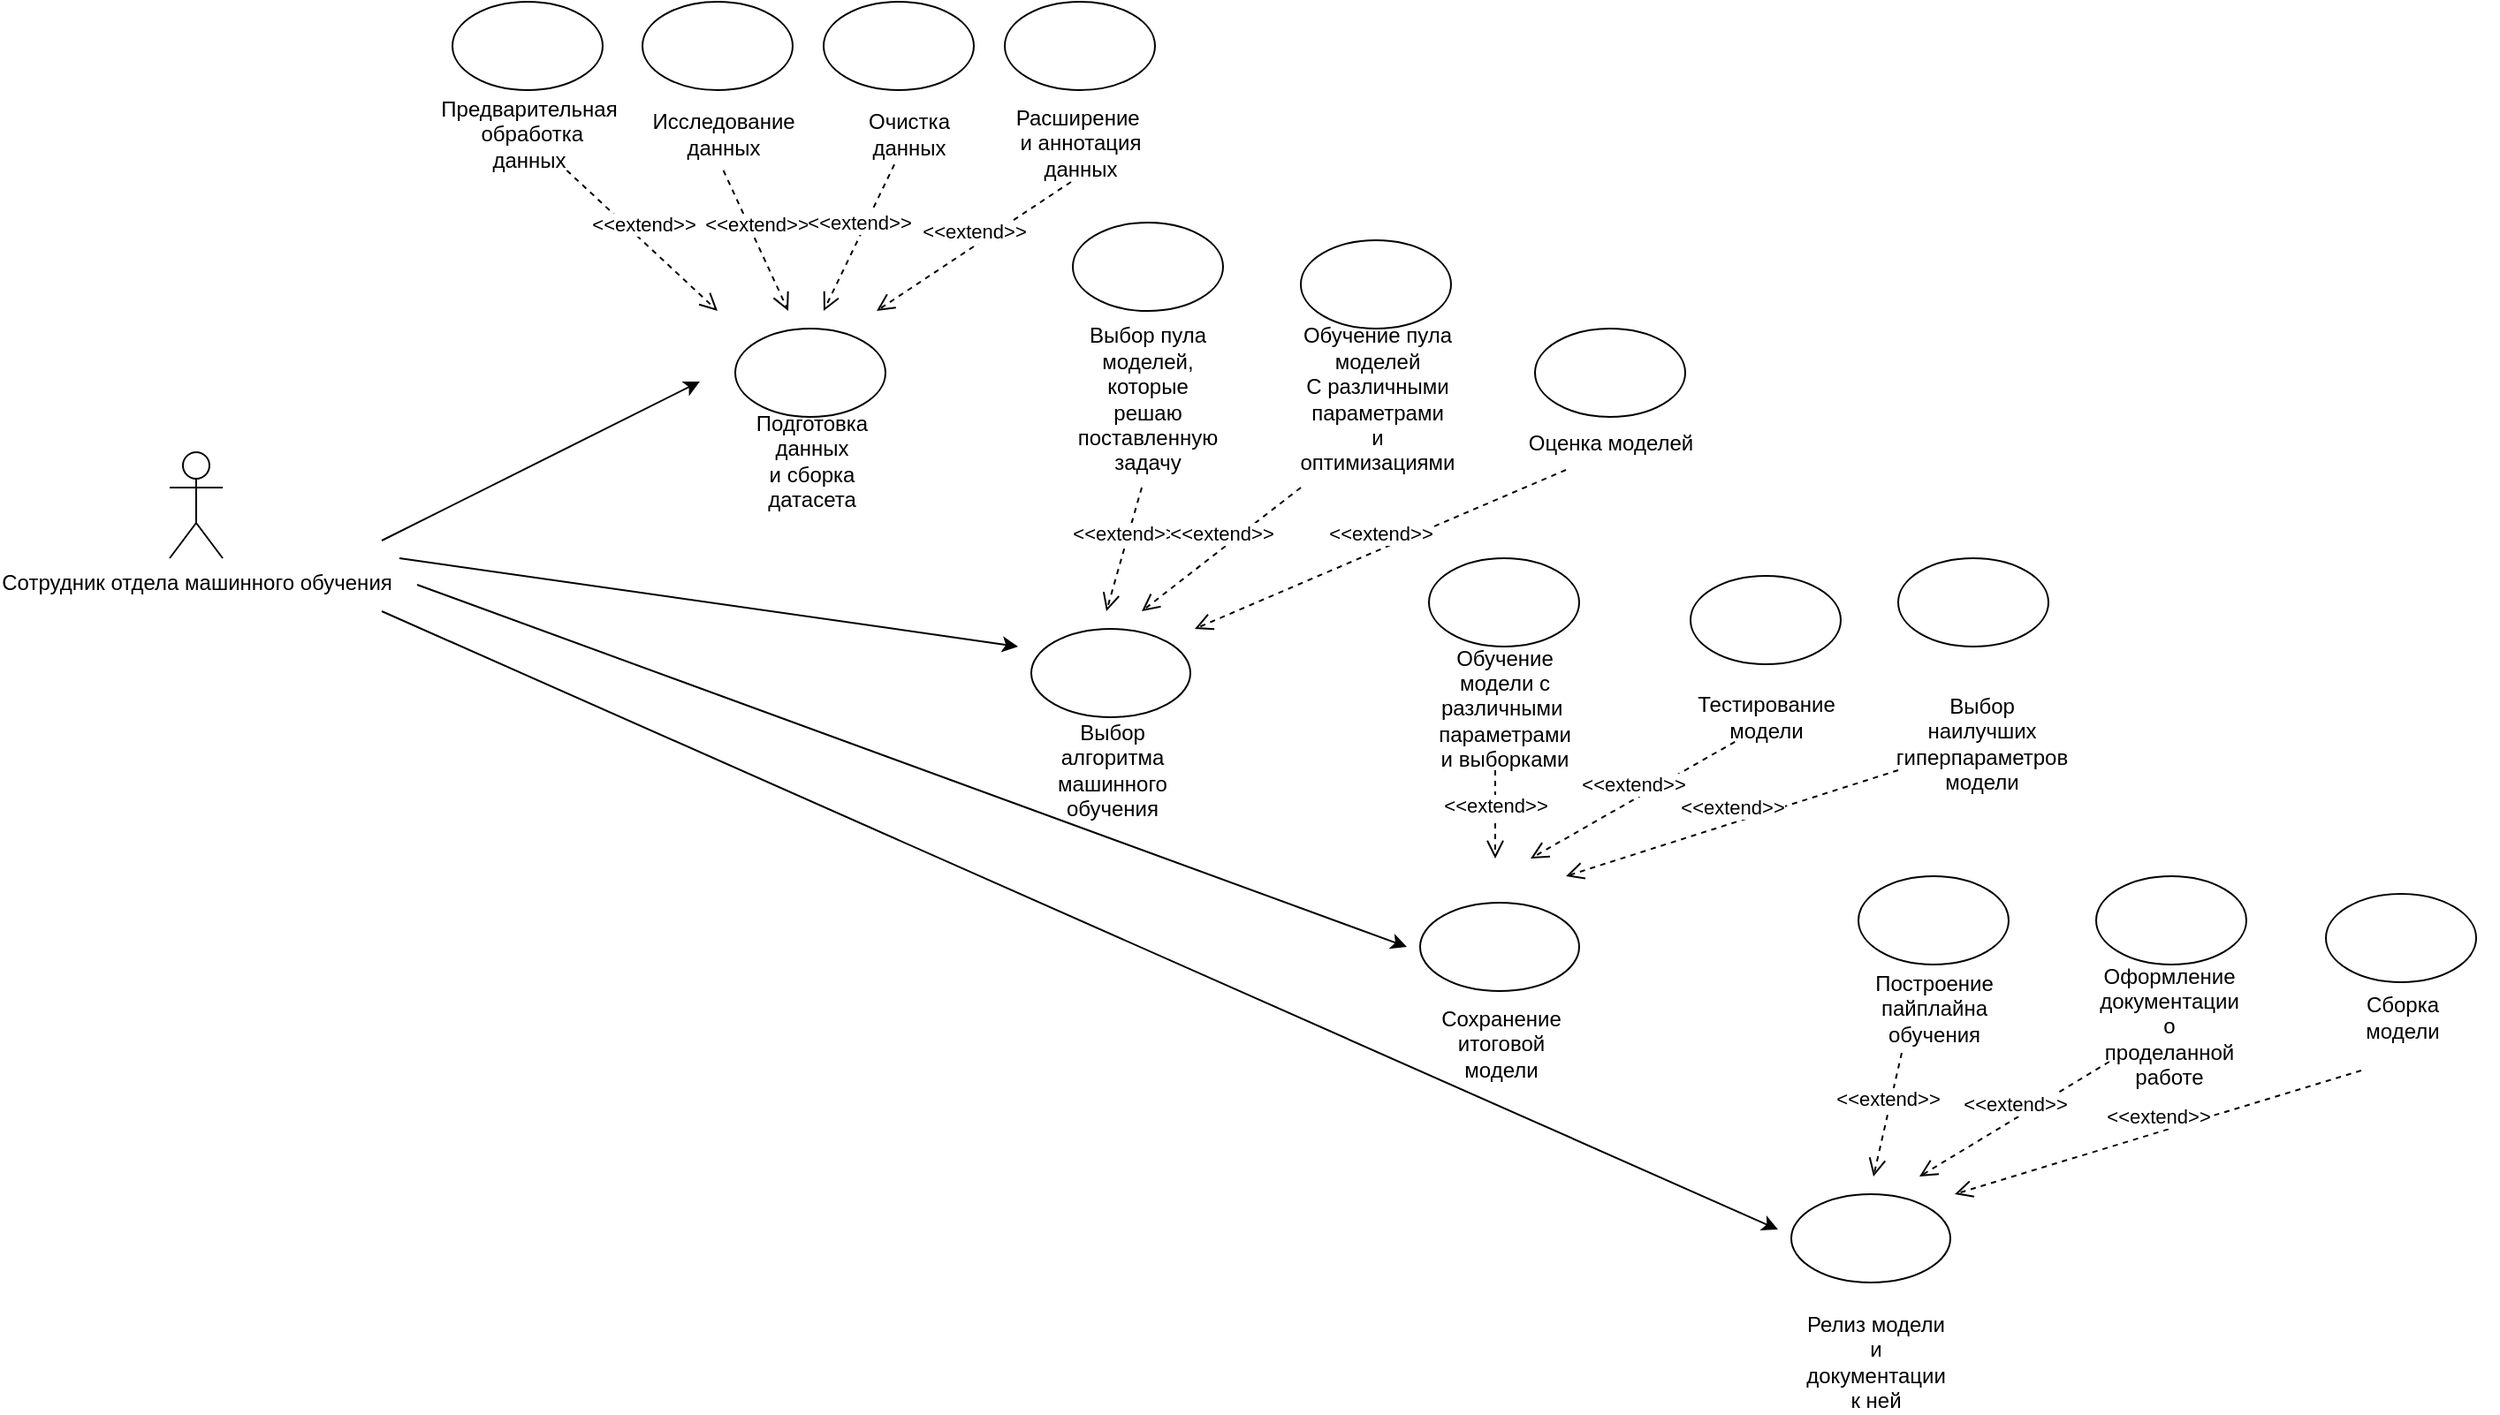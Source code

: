 <mxfile version="24.3.1" type="device">
  <diagram name="Страница — 1" id="mS6y18WWSoO-p8bVDKr0">
    <mxGraphModel dx="2920" dy="999" grid="1" gridSize="10" guides="1" tooltips="1" connect="1" arrows="1" fold="1" page="1" pageScale="1" pageWidth="827" pageHeight="1169" math="0" shadow="0">
      <root>
        <mxCell id="0" />
        <mxCell id="1" parent="0" />
        <mxCell id="UIsIOL__J16m5bJ6LyE6-1" value="Сотрудник отдела машинного обучения" style="shape=umlActor;verticalLabelPosition=bottom;verticalAlign=top;html=1;outlineConnect=0;" parent="1" vertex="1">
          <mxGeometry x="-140" y="340" width="30" height="60" as="geometry" />
        </mxCell>
        <mxCell id="UIsIOL__J16m5bJ6LyE6-3" value="" style="ellipse;whiteSpace=wrap;html=1;" parent="1" vertex="1">
          <mxGeometry x="180" y="270" width="85" height="50" as="geometry" />
        </mxCell>
        <mxCell id="UIsIOL__J16m5bJ6LyE6-4" value="" style="ellipse;whiteSpace=wrap;html=1;" parent="1" vertex="1">
          <mxGeometry x="347.5" y="440" width="90" height="50" as="geometry" />
        </mxCell>
        <mxCell id="UIsIOL__J16m5bJ6LyE6-21" value="&lt;span style=&quot;text-wrap: wrap;&quot;&gt;Подготовка данных&lt;/span&gt;&lt;div&gt;&lt;span style=&quot;text-wrap: wrap;&quot;&gt;и сборка датасета&lt;/span&gt;&lt;/div&gt;" style="text;html=1;align=center;verticalAlign=middle;resizable=0;points=[];autosize=1;strokeColor=none;fillColor=none;" parent="1" vertex="1">
          <mxGeometry x="157.5" y="325" width="130" height="40" as="geometry" />
        </mxCell>
        <mxCell id="UIsIOL__J16m5bJ6LyE6-23" value="" style="ellipse;whiteSpace=wrap;html=1;" parent="1" vertex="1">
          <mxGeometry x="567.5" y="595" width="90" height="50" as="geometry" />
        </mxCell>
        <mxCell id="UIsIOL__J16m5bJ6LyE6-24" value="" style="ellipse;whiteSpace=wrap;html=1;" parent="1" vertex="1">
          <mxGeometry x="777.5" y="760" width="90" height="50" as="geometry" />
        </mxCell>
        <mxCell id="UIsIOL__J16m5bJ6LyE6-25" value="&lt;span style=&quot;text-wrap: wrap;&quot;&gt;Сохранение итоговой модели&lt;/span&gt;" style="text;html=1;align=center;verticalAlign=middle;resizable=0;points=[];autosize=1;strokeColor=none;fillColor=none;" parent="1" vertex="1">
          <mxGeometry x="517.5" y="660" width="190" height="30" as="geometry" />
        </mxCell>
        <mxCell id="UIsIOL__J16m5bJ6LyE6-27" value="&lt;span style=&quot;text-wrap: wrap;&quot;&gt;Релиз модели и документации к ней&lt;/span&gt;" style="text;html=1;align=center;verticalAlign=middle;resizable=0;points=[];autosize=1;strokeColor=none;fillColor=none;" parent="1" vertex="1">
          <mxGeometry x="710" y="840" width="230" height="30" as="geometry" />
        </mxCell>
        <mxCell id="UIsIOL__J16m5bJ6LyE6-28" value="" style="ellipse;whiteSpace=wrap;html=1;" parent="1" vertex="1">
          <mxGeometry x="20" y="85" width="85" height="50" as="geometry" />
        </mxCell>
        <mxCell id="UIsIOL__J16m5bJ6LyE6-29" value="" style="ellipse;whiteSpace=wrap;html=1;" parent="1" vertex="1">
          <mxGeometry x="127.5" y="85" width="85" height="50" as="geometry" />
        </mxCell>
        <mxCell id="UIsIOL__J16m5bJ6LyE6-30" value="" style="ellipse;whiteSpace=wrap;html=1;" parent="1" vertex="1">
          <mxGeometry x="230" y="85" width="85" height="50" as="geometry" />
        </mxCell>
        <mxCell id="UIsIOL__J16m5bJ6LyE6-31" value="" style="ellipse;whiteSpace=wrap;html=1;" parent="1" vertex="1">
          <mxGeometry x="332.5" y="85" width="85" height="50" as="geometry" />
        </mxCell>
        <mxCell id="UIsIOL__J16m5bJ6LyE6-33" value="&lt;div style=&quot;text-wrap: wrap;&quot;&gt;Предварительная&lt;/div&gt;&lt;div style=&quot;text-wrap: wrap;&quot;&gt;&amp;nbsp;обработка данных&lt;/div&gt;" style="text;html=1;align=center;verticalAlign=middle;resizable=0;points=[];autosize=1;strokeColor=none;fillColor=none;" parent="1" vertex="1">
          <mxGeometry x="-2.5" y="140" width="130" height="40" as="geometry" />
        </mxCell>
        <mxCell id="UIsIOL__J16m5bJ6LyE6-34" value="&lt;div style=&quot;text-wrap: wrap;&quot;&gt;Исследование&lt;/div&gt;&lt;div style=&quot;text-wrap: wrap;&quot;&gt;данных&lt;/div&gt;" style="text;html=1;align=center;verticalAlign=middle;resizable=0;points=[];autosize=1;strokeColor=none;fillColor=none;" parent="1" vertex="1">
          <mxGeometry x="122.5" y="140" width="100" height="40" as="geometry" />
        </mxCell>
        <mxCell id="UIsIOL__J16m5bJ6LyE6-35" value="&lt;span style=&quot;text-wrap: wrap;&quot;&gt;Очистка данных&lt;/span&gt;" style="text;html=1;align=center;verticalAlign=middle;resizable=0;points=[];autosize=1;strokeColor=none;fillColor=none;" parent="1" vertex="1">
          <mxGeometry x="222.5" y="145" width="110" height="30" as="geometry" />
        </mxCell>
        <mxCell id="UIsIOL__J16m5bJ6LyE6-36" value="&lt;div style=&quot;text-wrap: wrap;&quot;&gt;Расширение&amp;nbsp;&lt;/div&gt;&lt;div style=&quot;text-wrap: wrap;&quot;&gt;и аннотация данных&lt;/div&gt;" style="text;html=1;align=center;verticalAlign=middle;resizable=0;points=[];autosize=1;strokeColor=none;fillColor=none;" parent="1" vertex="1">
          <mxGeometry x="305" y="145" width="140" height="40" as="geometry" />
        </mxCell>
        <mxCell id="UIsIOL__J16m5bJ6LyE6-37" value="&lt;span style=&quot;text-wrap: wrap;&quot;&gt;Выбор алгоритма машинного обучения&lt;/span&gt;" style="text;html=1;align=center;verticalAlign=middle;resizable=0;points=[];autosize=1;strokeColor=none;fillColor=none;" parent="1" vertex="1">
          <mxGeometry x="272.5" y="505" width="240" height="30" as="geometry" />
        </mxCell>
        <mxCell id="UIsIOL__J16m5bJ6LyE6-38" value="" style="ellipse;whiteSpace=wrap;html=1;" parent="1" vertex="1">
          <mxGeometry x="371" y="210" width="85" height="50" as="geometry" />
        </mxCell>
        <mxCell id="UIsIOL__J16m5bJ6LyE6-39" value="" style="ellipse;whiteSpace=wrap;html=1;" parent="1" vertex="1">
          <mxGeometry x="500" y="220" width="85" height="50" as="geometry" />
        </mxCell>
        <mxCell id="UIsIOL__J16m5bJ6LyE6-40" value="" style="ellipse;whiteSpace=wrap;html=1;" parent="1" vertex="1">
          <mxGeometry x="632.5" y="270" width="85" height="50" as="geometry" />
        </mxCell>
        <mxCell id="UIsIOL__J16m5bJ6LyE6-42" value="&lt;div style=&quot;text-wrap: wrap;&quot;&gt;&lt;div&gt;Выбор пула моделей,&lt;/div&gt;&lt;div&gt;которые решаю&lt;/div&gt;&lt;div&gt;поставленную задачу&lt;/div&gt;&lt;/div&gt;" style="text;html=1;align=center;verticalAlign=middle;resizable=0;points=[];autosize=1;strokeColor=none;fillColor=none;" parent="1" vertex="1">
          <mxGeometry x="342.5" y="280" width="140" height="60" as="geometry" />
        </mxCell>
        <mxCell id="UIsIOL__J16m5bJ6LyE6-43" value="&lt;div style=&quot;text-wrap: wrap;&quot;&gt;&lt;div&gt;Обучение пула моделей&lt;/div&gt;&lt;div&gt;С различными параметрами&lt;/div&gt;&lt;div&gt;и оптимизациями&lt;/div&gt;&lt;/div&gt;" style="text;html=1;align=center;verticalAlign=middle;resizable=0;points=[];autosize=1;strokeColor=none;fillColor=none;" parent="1" vertex="1">
          <mxGeometry x="452.5" y="280" width="180" height="60" as="geometry" />
        </mxCell>
        <mxCell id="UIsIOL__J16m5bJ6LyE6-44" value="&lt;div&gt;&lt;span style=&quot;text-wrap: wrap;&quot;&gt;Оценка&amp;nbsp;&lt;/span&gt;&lt;span style=&quot;text-wrap: wrap; background-color: initial;&quot;&gt;моделей&lt;/span&gt;&lt;/div&gt;" style="text;html=1;align=center;verticalAlign=middle;resizable=0;points=[];autosize=1;strokeColor=none;fillColor=none;" parent="1" vertex="1">
          <mxGeometry x="615" y="320" width="120" height="30" as="geometry" />
        </mxCell>
        <mxCell id="UIsIOL__J16m5bJ6LyE6-46" value="" style="ellipse;whiteSpace=wrap;html=1;" parent="1" vertex="1">
          <mxGeometry x="572.5" y="400" width="85" height="50" as="geometry" />
        </mxCell>
        <mxCell id="UIsIOL__J16m5bJ6LyE6-47" value="" style="ellipse;whiteSpace=wrap;html=1;" parent="1" vertex="1">
          <mxGeometry x="720.5" y="410" width="85" height="50" as="geometry" />
        </mxCell>
        <mxCell id="UIsIOL__J16m5bJ6LyE6-48" value="" style="ellipse;whiteSpace=wrap;html=1;" parent="1" vertex="1">
          <mxGeometry x="838" y="400" width="85" height="50" as="geometry" />
        </mxCell>
        <mxCell id="UIsIOL__J16m5bJ6LyE6-50" value="&lt;div style=&quot;text-wrap: wrap;&quot;&gt;&lt;div&gt;Обучение модели с различными&amp;nbsp;&lt;/div&gt;&lt;div&gt;параметрами и выборками&lt;/div&gt;&lt;/div&gt;" style="text;html=1;align=center;verticalAlign=middle;resizable=0;points=[];autosize=1;strokeColor=none;fillColor=none;" parent="1" vertex="1">
          <mxGeometry x="510" y="465" width="210" height="40" as="geometry" />
        </mxCell>
        <mxCell id="UIsIOL__J16m5bJ6LyE6-51" value="&lt;div style=&quot;&quot;&gt;&lt;span style=&quot;text-wrap: wrap;&quot;&gt;Тестирование модели&lt;/span&gt;&lt;br&gt;&lt;/div&gt;" style="text;html=1;align=center;verticalAlign=middle;resizable=0;points=[];autosize=1;strokeColor=none;fillColor=none;" parent="1" vertex="1">
          <mxGeometry x="688" y="475" width="150" height="30" as="geometry" />
        </mxCell>
        <mxCell id="UIsIOL__J16m5bJ6LyE6-52" value="&lt;div&gt;&lt;span style=&quot;text-wrap: wrap;&quot;&gt;Выбор наилучших гиперпараметров модели&lt;/span&gt;&lt;/div&gt;" style="text;html=1;align=center;verticalAlign=middle;resizable=0;points=[];autosize=1;strokeColor=none;fillColor=none;" parent="1" vertex="1">
          <mxGeometry x="750" y="490" width="270" height="30" as="geometry" />
        </mxCell>
        <mxCell id="UIsIOL__J16m5bJ6LyE6-54" value="" style="ellipse;whiteSpace=wrap;html=1;" parent="1" vertex="1">
          <mxGeometry x="815.5" y="580" width="85" height="50" as="geometry" />
        </mxCell>
        <mxCell id="UIsIOL__J16m5bJ6LyE6-55" value="" style="ellipse;whiteSpace=wrap;html=1;" parent="1" vertex="1">
          <mxGeometry x="950" y="580" width="85" height="50" as="geometry" />
        </mxCell>
        <mxCell id="UIsIOL__J16m5bJ6LyE6-56" value="" style="ellipse;whiteSpace=wrap;html=1;" parent="1" vertex="1">
          <mxGeometry x="1080" y="590" width="85" height="50" as="geometry" />
        </mxCell>
        <mxCell id="UIsIOL__J16m5bJ6LyE6-58" value="&lt;div style=&quot;text-wrap: wrap;&quot;&gt;&lt;div&gt;Построение пайплайна&lt;/div&gt;&lt;div&gt;обучения&lt;/div&gt;&lt;/div&gt;" style="text;html=1;align=center;verticalAlign=middle;resizable=0;points=[];autosize=1;strokeColor=none;fillColor=none;" parent="1" vertex="1">
          <mxGeometry x="783" y="635" width="150" height="40" as="geometry" />
        </mxCell>
        <mxCell id="UIsIOL__J16m5bJ6LyE6-59" value="&lt;div style=&quot;text-wrap: wrap;&quot;&gt;&lt;div&gt;Оформление документации&lt;/div&gt;&lt;div&gt;о проделанной работе&lt;/div&gt;&lt;/div&gt;" style="text;html=1;align=center;verticalAlign=middle;resizable=0;points=[];autosize=1;strokeColor=none;fillColor=none;" parent="1" vertex="1">
          <mxGeometry x="900.5" y="645" width="180" height="40" as="geometry" />
        </mxCell>
        <mxCell id="UIsIOL__J16m5bJ6LyE6-60" value="&lt;span style=&quot;text-wrap: wrap;&quot;&gt;Сборка модели&lt;/span&gt;" style="text;html=1;align=center;verticalAlign=middle;resizable=0;points=[];autosize=1;strokeColor=none;fillColor=none;" parent="1" vertex="1">
          <mxGeometry x="1067.5" y="645" width="110" height="30" as="geometry" />
        </mxCell>
        <mxCell id="UIsIOL__J16m5bJ6LyE6-62" value="&amp;lt;&amp;lt;extend&amp;gt;&amp;gt;" style="html=1;verticalAlign=bottom;endArrow=open;dashed=1;endSize=8;curved=0;rounded=0;exitX=0.671;exitY=1.012;exitDx=0;exitDy=0;exitPerimeter=0;" parent="1" source="UIsIOL__J16m5bJ6LyE6-33" edge="1">
          <mxGeometry relative="1" as="geometry">
            <mxPoint x="90" y="190" as="sourcePoint" />
            <mxPoint x="170" y="260" as="targetPoint" />
          </mxGeometry>
        </mxCell>
        <mxCell id="UIsIOL__J16m5bJ6LyE6-63" value="&amp;lt;&amp;lt;extend&amp;gt;&amp;gt;" style="html=1;verticalAlign=bottom;endArrow=open;dashed=1;endSize=8;curved=0;rounded=0;exitX=0.508;exitY=1.012;exitDx=0;exitDy=0;exitPerimeter=0;" parent="1" source="UIsIOL__J16m5bJ6LyE6-34" edge="1">
          <mxGeometry relative="1" as="geometry">
            <mxPoint x="100" y="200" as="sourcePoint" />
            <mxPoint x="210" y="260" as="targetPoint" />
          </mxGeometry>
        </mxCell>
        <mxCell id="UIsIOL__J16m5bJ6LyE6-64" value="&amp;lt;&amp;lt;extend&amp;gt;&amp;gt;" style="html=1;verticalAlign=bottom;endArrow=open;dashed=1;endSize=8;curved=0;rounded=0;exitX=0.432;exitY=1.071;exitDx=0;exitDy=0;exitPerimeter=0;" parent="1" source="UIsIOL__J16m5bJ6LyE6-35" edge="1">
          <mxGeometry relative="1" as="geometry">
            <mxPoint x="110" y="210" as="sourcePoint" />
            <mxPoint x="230" y="260" as="targetPoint" />
          </mxGeometry>
        </mxCell>
        <mxCell id="UIsIOL__J16m5bJ6LyE6-65" value="&amp;lt;&amp;lt;extend&amp;gt;&amp;gt;" style="html=1;verticalAlign=bottom;endArrow=open;dashed=1;endSize=8;curved=0;rounded=0;exitX=0.464;exitY=1.05;exitDx=0;exitDy=0;exitPerimeter=0;" parent="1" source="UIsIOL__J16m5bJ6LyE6-36" edge="1">
          <mxGeometry relative="1" as="geometry">
            <mxPoint x="280" y="187" as="sourcePoint" />
            <mxPoint x="260" y="260" as="targetPoint" />
          </mxGeometry>
        </mxCell>
        <mxCell id="UIsIOL__J16m5bJ6LyE6-66" value="&amp;lt;&amp;lt;extend&amp;gt;&amp;gt;" style="html=1;verticalAlign=bottom;endArrow=open;dashed=1;endSize=8;curved=0;rounded=0;" parent="1" edge="1">
          <mxGeometry relative="1" as="geometry">
            <mxPoint x="410" y="360" as="sourcePoint" />
            <mxPoint x="390" y="430" as="targetPoint" />
          </mxGeometry>
        </mxCell>
        <mxCell id="UIsIOL__J16m5bJ6LyE6-67" value="&amp;lt;&amp;lt;extend&amp;gt;&amp;gt;" style="html=1;verticalAlign=bottom;endArrow=open;dashed=1;endSize=8;curved=0;rounded=0;" parent="1" edge="1">
          <mxGeometry relative="1" as="geometry">
            <mxPoint x="500" y="360" as="sourcePoint" />
            <mxPoint x="410" y="430" as="targetPoint" />
          </mxGeometry>
        </mxCell>
        <mxCell id="UIsIOL__J16m5bJ6LyE6-68" value="&amp;lt;&amp;lt;extend&amp;gt;&amp;gt;" style="html=1;verticalAlign=bottom;endArrow=open;dashed=1;endSize=8;curved=0;rounded=0;" parent="1" edge="1">
          <mxGeometry relative="1" as="geometry">
            <mxPoint x="650" y="350" as="sourcePoint" />
            <mxPoint x="440" y="440" as="targetPoint" />
          </mxGeometry>
        </mxCell>
        <mxCell id="UIsIOL__J16m5bJ6LyE6-70" value="&amp;lt;&amp;lt;extend&amp;gt;&amp;gt;" style="html=1;verticalAlign=bottom;endArrow=open;dashed=1;endSize=8;curved=0;rounded=0;" parent="1" edge="1">
          <mxGeometry x="0.2" relative="1" as="geometry">
            <mxPoint x="610" y="520" as="sourcePoint" />
            <mxPoint x="610" y="570" as="targetPoint" />
            <mxPoint y="-1" as="offset" />
          </mxGeometry>
        </mxCell>
        <mxCell id="UIsIOL__J16m5bJ6LyE6-71" value="&amp;lt;&amp;lt;extend&amp;gt;&amp;gt;" style="html=1;verticalAlign=bottom;endArrow=open;dashed=1;endSize=8;curved=0;rounded=0;exitX=0.384;exitY=0.964;exitDx=0;exitDy=0;exitPerimeter=0;" parent="1" source="UIsIOL__J16m5bJ6LyE6-51" edge="1">
          <mxGeometry relative="1" as="geometry">
            <mxPoint x="621" y="517" as="sourcePoint" />
            <mxPoint x="630" y="570" as="targetPoint" />
          </mxGeometry>
        </mxCell>
        <mxCell id="UIsIOL__J16m5bJ6LyE6-72" value="&amp;lt;&amp;lt;extend&amp;gt;&amp;gt;" style="html=1;verticalAlign=bottom;endArrow=open;dashed=1;endSize=8;curved=0;rounded=0;" parent="1" source="UIsIOL__J16m5bJ6LyE6-52" edge="1">
          <mxGeometry relative="1" as="geometry">
            <mxPoint x="631" y="527" as="sourcePoint" />
            <mxPoint x="650" y="580" as="targetPoint" />
          </mxGeometry>
        </mxCell>
        <mxCell id="UIsIOL__J16m5bJ6LyE6-74" value="&amp;lt;&amp;lt;extend&amp;gt;&amp;gt;" style="html=1;verticalAlign=bottom;endArrow=open;dashed=1;endSize=8;curved=0;rounded=0;" parent="1" edge="1">
          <mxGeometry relative="1" as="geometry">
            <mxPoint x="840" y="680" as="sourcePoint" />
            <mxPoint x="824" y="750" as="targetPoint" />
          </mxGeometry>
        </mxCell>
        <mxCell id="UIsIOL__J16m5bJ6LyE6-75" value="&amp;lt;&amp;lt;extend&amp;gt;&amp;gt;" style="html=1;verticalAlign=bottom;endArrow=open;dashed=1;endSize=8;curved=0;rounded=0;" parent="1" source="UIsIOL__J16m5bJ6LyE6-59" edge="1">
          <mxGeometry relative="1" as="geometry">
            <mxPoint x="834" y="687" as="sourcePoint" />
            <mxPoint x="850" y="750" as="targetPoint" />
          </mxGeometry>
        </mxCell>
        <mxCell id="UIsIOL__J16m5bJ6LyE6-76" value="&amp;lt;&amp;lt;extend&amp;gt;&amp;gt;" style="html=1;verticalAlign=bottom;endArrow=open;dashed=1;endSize=8;curved=0;rounded=0;" parent="1" edge="1">
          <mxGeometry relative="1" as="geometry">
            <mxPoint x="1100" y="690" as="sourcePoint" />
            <mxPoint x="870" y="760" as="targetPoint" />
          </mxGeometry>
        </mxCell>
        <mxCell id="UIsIOL__J16m5bJ6LyE6-85" value="" style="endArrow=classic;html=1;rounded=0;" parent="1" edge="1">
          <mxGeometry width="50" height="50" relative="1" as="geometry">
            <mxPoint x="-20" y="390" as="sourcePoint" />
            <mxPoint x="160" y="300" as="targetPoint" />
          </mxGeometry>
        </mxCell>
        <mxCell id="STX5UIGP2gpzBuCS0rgj-1" value="" style="endArrow=classic;html=1;rounded=0;" edge="1" parent="1">
          <mxGeometry width="50" height="50" relative="1" as="geometry">
            <mxPoint x="-10" y="400" as="sourcePoint" />
            <mxPoint x="340" y="450" as="targetPoint" />
          </mxGeometry>
        </mxCell>
        <mxCell id="STX5UIGP2gpzBuCS0rgj-2" value="" style="endArrow=classic;html=1;rounded=0;" edge="1" parent="1">
          <mxGeometry width="50" height="50" relative="1" as="geometry">
            <mxPoint y="415" as="sourcePoint" />
            <mxPoint x="560" y="620" as="targetPoint" />
          </mxGeometry>
        </mxCell>
        <mxCell id="STX5UIGP2gpzBuCS0rgj-3" value="" style="endArrow=classic;html=1;rounded=0;" edge="1" parent="1">
          <mxGeometry width="50" height="50" relative="1" as="geometry">
            <mxPoint x="-20" y="430" as="sourcePoint" />
            <mxPoint x="770" y="780" as="targetPoint" />
          </mxGeometry>
        </mxCell>
      </root>
    </mxGraphModel>
  </diagram>
</mxfile>
